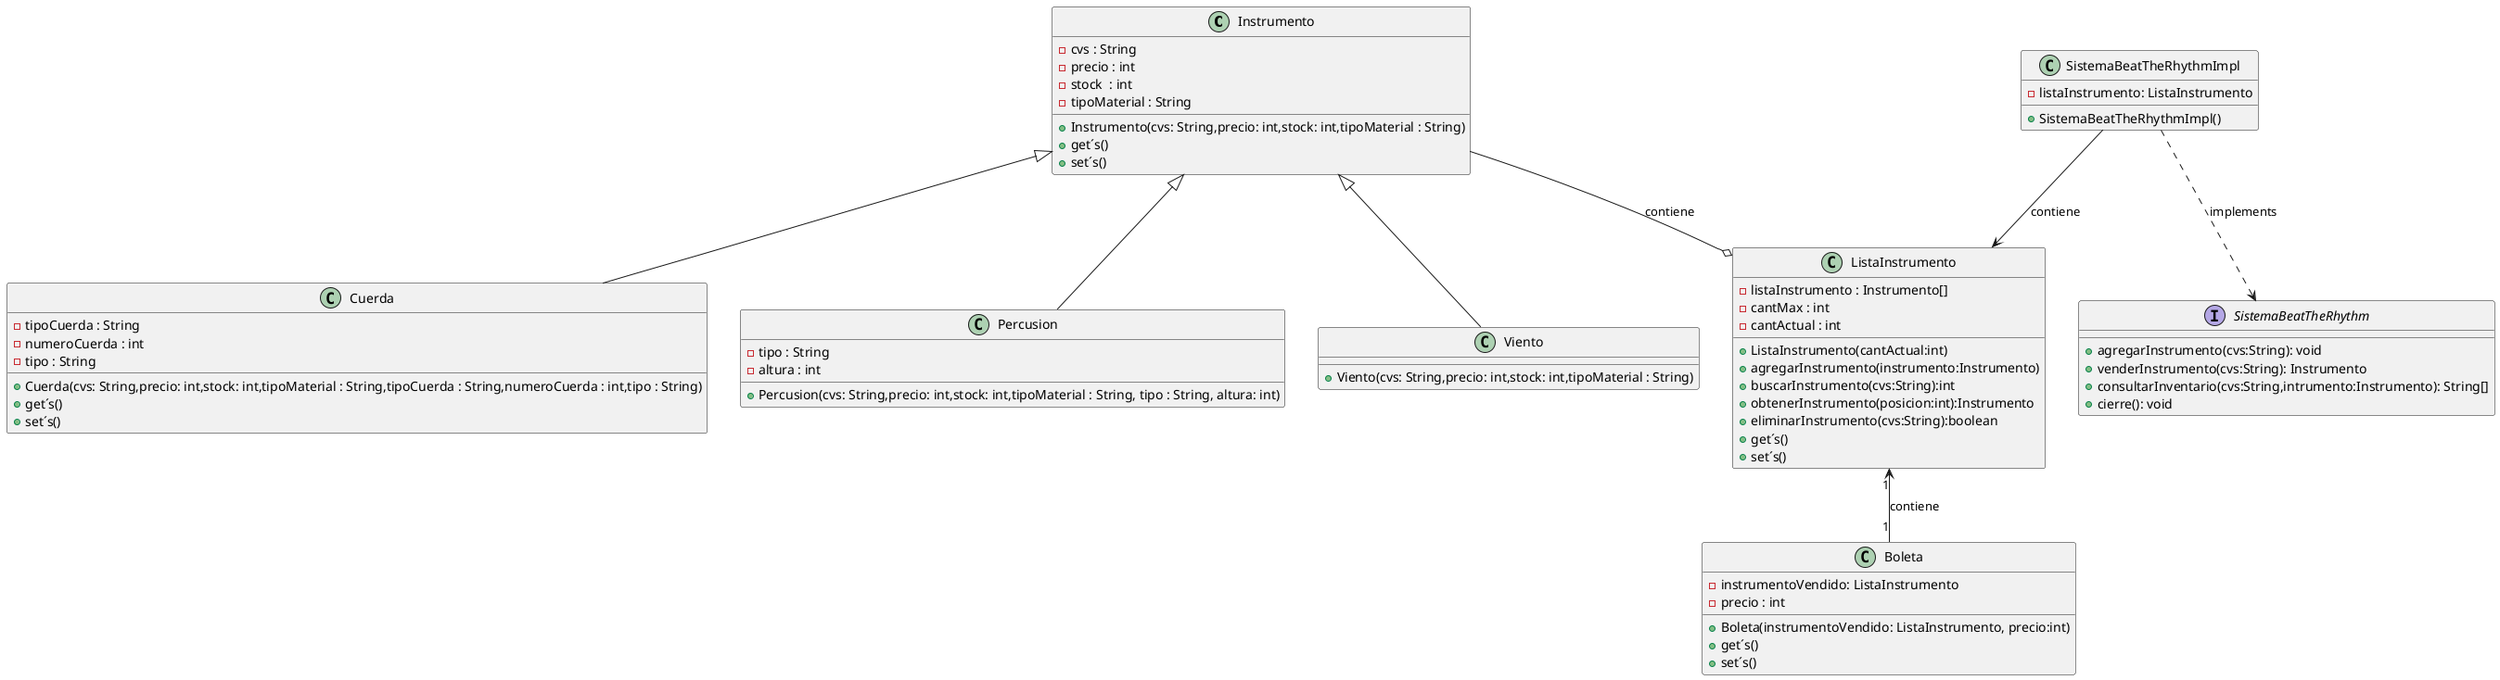 @startuml
'https://plantuml.com/sequence-diagram
class Instrumento{
-cvs : String
-precio : int
-stock  : int
-tipoMaterial : String
+Instrumento(cvs: String,precio: int,stock: int,tipoMaterial : String)
+get´s()
+set´s()
}

class Cuerda{
-tipoCuerda : String
-numeroCuerda : int
-tipo : String
+Cuerda(cvs: String,precio: int,stock: int,tipoMaterial : String,tipoCuerda : String,numeroCuerda : int,tipo : String)
+get´s()
+set´s()
}

class Percusion{
-tipo : String
-altura : int
+Percusion(cvs: String,precio: int,stock: int,tipoMaterial : String, tipo : String, altura: int)
}

class Viento{
+Viento(cvs: String,precio: int,stock: int,tipoMaterial : String)
}

class Boleta{
-instrumentoVendido: ListaInstrumento
-precio : int
+ Boleta(instrumentoVendido: ListaInstrumento, precio:int)
+get´s()
+set´s()
}

class ListaInstrumento{
-listaInstrumento : Instrumento[]
-cantMax : int
-cantActual : int
+ListaInstrumento(cantActual:int)
+agregarInstrumento(instrumento:Instrumento)
+buscarInstrumento(cvs:String):int
+obtenerInstrumento(posicion:int):Instrumento
+eliminarInstrumento(cvs:String):boolean
+get´s()
+set´s()
}

interface SistemaBeatTheRhythm{
+agregarInstrumento(cvs:String): void
+venderInstrumento(cvs:String): Instrumento
+consultarInventario(cvs:String,intrumento:Instrumento): String[]
+cierre(): void
}

class SistemaBeatTheRhythmImpl{
-listaInstrumento: ListaInstrumento
+SistemaBeatTheRhythmImpl()
}




Instrumento  <|-- Cuerda
Instrumento <|-- Percusion
Instrumento <|-- Viento
Instrumento --o ListaInstrumento : contiene
ListaInstrumento "1" <-- "1" Boleta : contiene

SistemaBeatTheRhythmImpl ..> SistemaBeatTheRhythm: implements
SistemaBeatTheRhythmImpl --> ListaInstrumento: contiene
@enduml